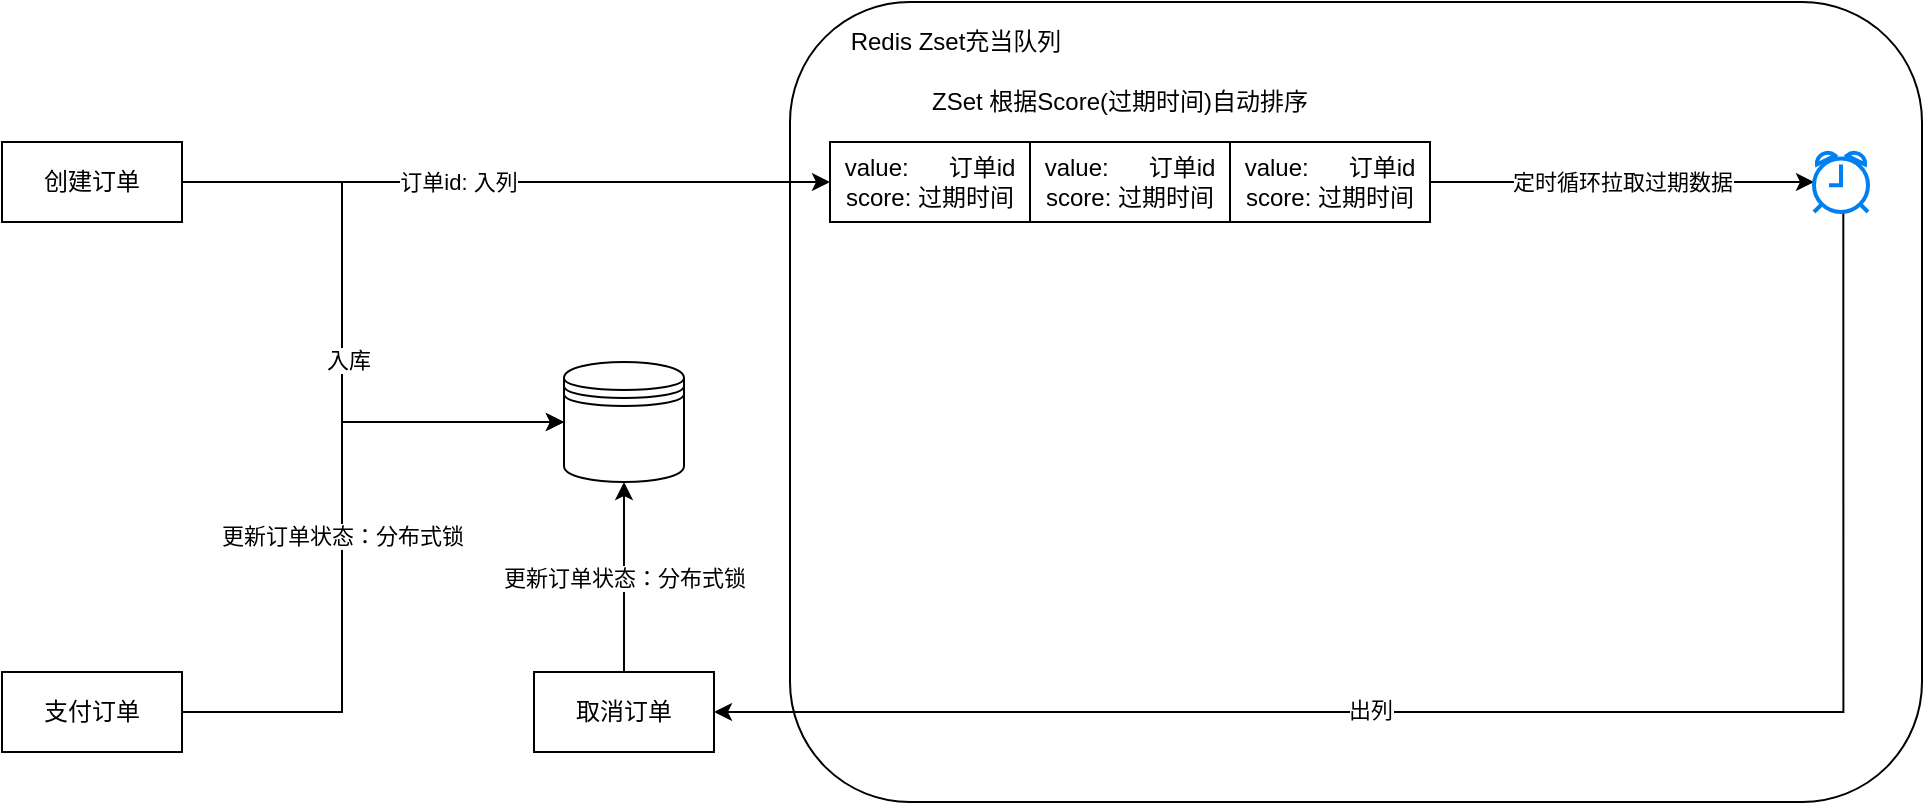 <mxfile version="14.7.3" type="github">
  <diagram id="49DJHK_sfRtJ8FkK0kUr" name="第 1 页">
    <mxGraphModel dx="1022" dy="469" grid="1" gridSize="10" guides="1" tooltips="1" connect="1" arrows="1" fold="1" page="1" pageScale="1" pageWidth="827" pageHeight="1169" math="0" shadow="0">
      <root>
        <mxCell id="0" />
        <mxCell id="1" parent="0" />
        <mxCell id="bWEV2Phgljny12hrbtM5-24" value="" style="rounded=1;whiteSpace=wrap;html=1;" vertex="1" parent="1">
          <mxGeometry x="414" y="110" width="566" height="400" as="geometry" />
        </mxCell>
        <mxCell id="bWEV2Phgljny12hrbtM5-2" value="value:&amp;nbsp; &amp;nbsp; &amp;nbsp; 订单id&lt;br&gt;score: 过期时间" style="rounded=0;whiteSpace=wrap;html=1;" vertex="1" parent="1">
          <mxGeometry x="434" y="180" width="100" height="40" as="geometry" />
        </mxCell>
        <mxCell id="bWEV2Phgljny12hrbtM5-10" style="edgeStyle=orthogonalEdgeStyle;rounded=0;orthogonalLoop=1;jettySize=auto;html=1;exitX=1;exitY=0.5;exitDx=0;exitDy=0;entryX=0;entryY=0.5;entryDx=0;entryDy=0;" edge="1" parent="1" source="bWEV2Phgljny12hrbtM5-8" target="bWEV2Phgljny12hrbtM5-2">
          <mxGeometry relative="1" as="geometry" />
        </mxCell>
        <mxCell id="bWEV2Phgljny12hrbtM5-11" value="订单id: 入列" style="edgeLabel;html=1;align=center;verticalAlign=middle;resizable=0;points=[];" vertex="1" connectable="0" parent="bWEV2Phgljny12hrbtM5-10">
          <mxGeometry x="-0.147" relative="1" as="geometry">
            <mxPoint as="offset" />
          </mxGeometry>
        </mxCell>
        <mxCell id="bWEV2Phgljny12hrbtM5-13" style="edgeStyle=orthogonalEdgeStyle;rounded=0;orthogonalLoop=1;jettySize=auto;html=1;entryX=0;entryY=0.5;entryDx=0;entryDy=0;" edge="1" parent="1" source="bWEV2Phgljny12hrbtM5-8" target="bWEV2Phgljny12hrbtM5-12">
          <mxGeometry relative="1" as="geometry">
            <Array as="points">
              <mxPoint x="190" y="200" />
              <mxPoint x="190" y="320" />
            </Array>
          </mxGeometry>
        </mxCell>
        <mxCell id="bWEV2Phgljny12hrbtM5-14" value="入库" style="edgeLabel;html=1;align=center;verticalAlign=middle;resizable=0;points=[];" vertex="1" connectable="0" parent="bWEV2Phgljny12hrbtM5-13">
          <mxGeometry x="0.088" y="3" relative="1" as="geometry">
            <mxPoint as="offset" />
          </mxGeometry>
        </mxCell>
        <mxCell id="bWEV2Phgljny12hrbtM5-8" value="创建订单" style="rounded=0;whiteSpace=wrap;html=1;" vertex="1" parent="1">
          <mxGeometry x="20" y="180" width="90" height="40" as="geometry" />
        </mxCell>
        <mxCell id="bWEV2Phgljny12hrbtM5-12" value="" style="shape=datastore;whiteSpace=wrap;html=1;" vertex="1" parent="1">
          <mxGeometry x="301" y="290" width="60" height="60" as="geometry" />
        </mxCell>
        <mxCell id="bWEV2Phgljny12hrbtM5-15" value="value:&amp;nbsp; &amp;nbsp; &amp;nbsp; 订单id&lt;br&gt;score: 过期时间" style="rounded=0;whiteSpace=wrap;html=1;" vertex="1" parent="1">
          <mxGeometry x="534" y="180" width="100" height="40" as="geometry" />
        </mxCell>
        <mxCell id="bWEV2Phgljny12hrbtM5-30" value="&#xa;&#xa;&lt;span style=&quot;color: rgb(0, 0, 0); font-family: helvetica; font-size: 11px; font-style: normal; font-weight: 400; letter-spacing: normal; text-align: center; text-indent: 0px; text-transform: none; word-spacing: 0px; background-color: rgb(255, 255, 255); display: inline; float: none;&quot;&gt;定时循环拉取过期数据&lt;/span&gt;&#xa;&#xa;" style="edgeStyle=orthogonalEdgeStyle;rounded=0;orthogonalLoop=1;jettySize=auto;html=1;exitX=1;exitY=0.5;exitDx=0;exitDy=0;" edge="1" parent="1" source="bWEV2Phgljny12hrbtM5-16" target="bWEV2Phgljny12hrbtM5-18">
          <mxGeometry relative="1" as="geometry" />
        </mxCell>
        <mxCell id="bWEV2Phgljny12hrbtM5-16" value="value:&amp;nbsp; &amp;nbsp; &amp;nbsp; 订单id&lt;br&gt;score: 过期时间" style="rounded=0;whiteSpace=wrap;html=1;" vertex="1" parent="1">
          <mxGeometry x="634" y="180" width="100" height="40" as="geometry" />
        </mxCell>
        <mxCell id="bWEV2Phgljny12hrbtM5-22" value="更新订单状态：分布式锁" style="edgeStyle=orthogonalEdgeStyle;rounded=0;orthogonalLoop=1;jettySize=auto;html=1;entryX=0.5;entryY=1;entryDx=0;entryDy=0;" edge="1" parent="1" source="bWEV2Phgljny12hrbtM5-17" target="bWEV2Phgljny12hrbtM5-12">
          <mxGeometry relative="1" as="geometry" />
        </mxCell>
        <mxCell id="bWEV2Phgljny12hrbtM5-17" value="取消订单" style="rounded=0;whiteSpace=wrap;html=1;" vertex="1" parent="1">
          <mxGeometry x="286" y="445" width="90" height="40" as="geometry" />
        </mxCell>
        <mxCell id="bWEV2Phgljny12hrbtM5-29" style="edgeStyle=orthogonalEdgeStyle;rounded=0;orthogonalLoop=1;jettySize=auto;html=1;entryX=1;entryY=0.5;entryDx=0;entryDy=0;exitX=0.543;exitY=0.989;exitDx=0;exitDy=0;exitPerimeter=0;" edge="1" parent="1" source="bWEV2Phgljny12hrbtM5-18" target="bWEV2Phgljny12hrbtM5-17">
          <mxGeometry relative="1" as="geometry" />
        </mxCell>
        <mxCell id="bWEV2Phgljny12hrbtM5-31" value="出列" style="edgeLabel;html=1;align=center;verticalAlign=middle;resizable=0;points=[];" vertex="1" connectable="0" parent="bWEV2Phgljny12hrbtM5-29">
          <mxGeometry x="0.195" y="-1" relative="1" as="geometry">
            <mxPoint as="offset" />
          </mxGeometry>
        </mxCell>
        <mxCell id="bWEV2Phgljny12hrbtM5-18" value="" style="html=1;verticalLabelPosition=bottom;align=center;labelBackgroundColor=#ffffff;verticalAlign=top;strokeWidth=2;strokeColor=#0080F0;shadow=0;dashed=0;shape=mxgraph.ios7.icons.alarm_clock;" vertex="1" parent="1">
          <mxGeometry x="926" y="185" width="27" height="30" as="geometry" />
        </mxCell>
        <mxCell id="bWEV2Phgljny12hrbtM5-23" value="ZSet 根据Score(过期时间)自动排序" style="text;html=1;strokeColor=none;fillColor=none;align=center;verticalAlign=middle;whiteSpace=wrap;rounded=0;" vertex="1" parent="1">
          <mxGeometry x="474" y="150" width="210" height="20" as="geometry" />
        </mxCell>
        <mxCell id="bWEV2Phgljny12hrbtM5-25" value="Redis Zset充当队列" style="text;html=1;strokeColor=none;fillColor=none;align=center;verticalAlign=middle;whiteSpace=wrap;rounded=0;" vertex="1" parent="1">
          <mxGeometry x="434" y="120" width="126" height="20" as="geometry" />
        </mxCell>
        <mxCell id="bWEV2Phgljny12hrbtM5-27" value="更新订单状态：分布式锁" style="edgeStyle=orthogonalEdgeStyle;rounded=0;orthogonalLoop=1;jettySize=auto;html=1;exitX=1;exitY=0.5;exitDx=0;exitDy=0;entryX=0;entryY=0.5;entryDx=0;entryDy=0;" edge="1" parent="1" source="bWEV2Phgljny12hrbtM5-26" target="bWEV2Phgljny12hrbtM5-12">
          <mxGeometry relative="1" as="geometry">
            <Array as="points">
              <mxPoint x="190" y="465" />
              <mxPoint x="190" y="320" />
            </Array>
          </mxGeometry>
        </mxCell>
        <mxCell id="bWEV2Phgljny12hrbtM5-26" value="支付订单" style="rounded=0;whiteSpace=wrap;html=1;" vertex="1" parent="1">
          <mxGeometry x="20" y="445" width="90" height="40" as="geometry" />
        </mxCell>
      </root>
    </mxGraphModel>
  </diagram>
</mxfile>

